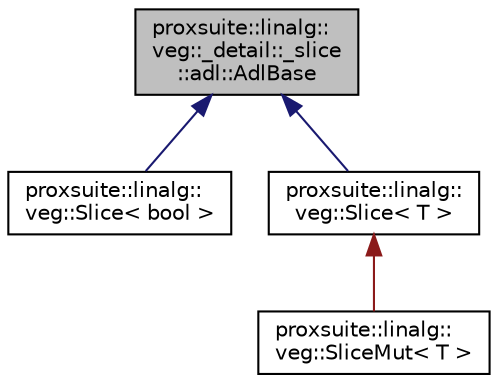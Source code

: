 digraph "proxsuite::linalg::veg::_detail::_slice::adl::AdlBase"
{
 // LATEX_PDF_SIZE
  bgcolor="transparent";
  edge [fontname="Helvetica",fontsize="10",labelfontname="Helvetica",labelfontsize="10"];
  node [fontname="Helvetica",fontsize="10",shape=record];
  Node1 [label="proxsuite::linalg::\lveg::_detail::_slice\l::adl::AdlBase",height=0.2,width=0.4,color="black", fillcolor="grey75", style="filled", fontcolor="black",tooltip=" "];
  Node1 -> Node2 [dir="back",color="midnightblue",fontsize="10",style="solid",fontname="Helvetica"];
  Node2 [label="proxsuite::linalg::\lveg::Slice\< bool \>",height=0.2,width=0.4,color="black",URL="$structproxsuite_1_1linalg_1_1veg_1_1_slice.html",tooltip=" "];
  Node1 -> Node3 [dir="back",color="midnightblue",fontsize="10",style="solid",fontname="Helvetica"];
  Node3 [label="proxsuite::linalg::\lveg::Slice\< T \>",height=0.2,width=0.4,color="black",URL="$structproxsuite_1_1linalg_1_1veg_1_1_slice.html",tooltip=" "];
  Node3 -> Node4 [dir="back",color="firebrick4",fontsize="10",style="solid",fontname="Helvetica"];
  Node4 [label="proxsuite::linalg::\lveg::SliceMut\< T \>",height=0.2,width=0.4,color="black",URL="$structproxsuite_1_1linalg_1_1veg_1_1_slice_mut.html",tooltip=" "];
}
